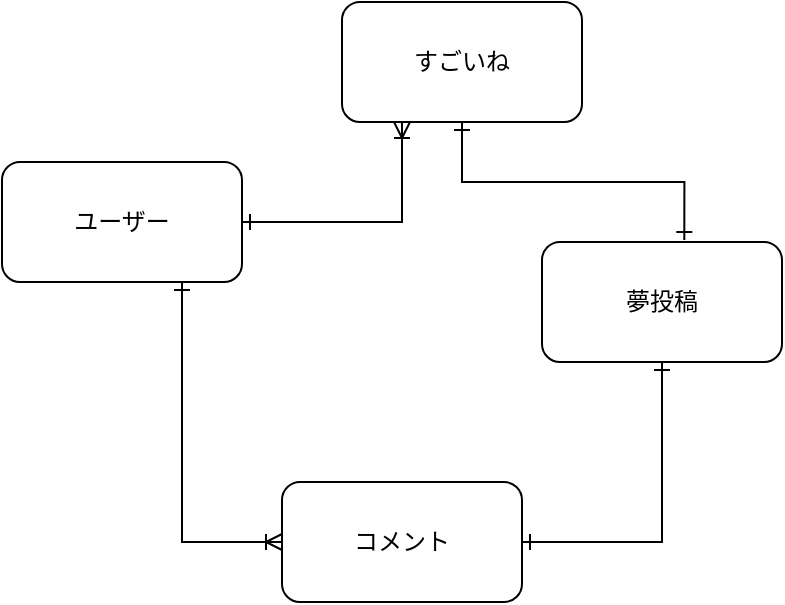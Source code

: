<mxfile version="13.6.5">
    <diagram id="c2NGyTaTv5eDAiIyrBQb" name="ページ1">
        <mxGraphModel dx="888" dy="642" grid="1" gridSize="10" guides="1" tooltips="1" connect="1" arrows="1" fold="1" page="1" pageScale="1" pageWidth="827" pageHeight="1169" math="0" shadow="0">
            <root>
                <mxCell id="0"/>
                <mxCell id="1" parent="0"/>
                <mxCell id="6" value="" style="edgeStyle=orthogonalEdgeStyle;rounded=0;orthogonalLoop=1;jettySize=auto;html=1;startArrow=ERone;startFill=0;endArrow=ERoneToMany;endFill=0;" edge="1" parent="1" source="2" target="5">
                    <mxGeometry relative="1" as="geometry">
                        <Array as="points">
                            <mxPoint x="170" y="300"/>
                        </Array>
                    </mxGeometry>
                </mxCell>
                <mxCell id="8" value="" style="edgeStyle=orthogonalEdgeStyle;rounded=0;orthogonalLoop=1;jettySize=auto;html=1;endArrow=ERoneToMany;endFill=0;startArrow=ERone;startFill=0;" edge="1" parent="1" source="2" target="7">
                    <mxGeometry relative="1" as="geometry">
                        <Array as="points">
                            <mxPoint x="280" y="140"/>
                        </Array>
                    </mxGeometry>
                </mxCell>
                <mxCell id="2" value="ユーザー" style="rounded=1;whiteSpace=wrap;html=1;" vertex="1" parent="1">
                    <mxGeometry x="80" y="110" width="120" height="60" as="geometry"/>
                </mxCell>
                <mxCell id="3" value="夢投稿" style="whiteSpace=wrap;html=1;rounded=1;" vertex="1" parent="1">
                    <mxGeometry x="350" y="150" width="120" height="60" as="geometry"/>
                </mxCell>
                <mxCell id="9" style="edgeStyle=orthogonalEdgeStyle;rounded=0;orthogonalLoop=1;jettySize=auto;html=1;exitX=1;exitY=0.5;exitDx=0;exitDy=0;entryX=0.5;entryY=1;entryDx=0;entryDy=0;endArrow=ERone;endFill=0;startArrow=ERone;startFill=0;" edge="1" parent="1" source="5" target="3">
                    <mxGeometry relative="1" as="geometry">
                        <mxPoint x="410" y="220" as="targetPoint"/>
                    </mxGeometry>
                </mxCell>
                <mxCell id="5" value="コメント" style="whiteSpace=wrap;html=1;rounded=1;" vertex="1" parent="1">
                    <mxGeometry x="220" y="270" width="120" height="60" as="geometry"/>
                </mxCell>
                <mxCell id="11" style="edgeStyle=orthogonalEdgeStyle;rounded=0;orthogonalLoop=1;jettySize=auto;html=1;entryX=0.593;entryY=-0.017;entryDx=0;entryDy=0;entryPerimeter=0;endArrow=ERone;endFill=0;startArrow=ERone;startFill=0;" edge="1" parent="1" source="7" target="3">
                    <mxGeometry relative="1" as="geometry">
                        <mxPoint x="420" y="140" as="targetPoint"/>
                    </mxGeometry>
                </mxCell>
                <mxCell id="7" value="すごいね" style="whiteSpace=wrap;html=1;rounded=1;" vertex="1" parent="1">
                    <mxGeometry x="250" y="30" width="120" height="60" as="geometry"/>
                </mxCell>
            </root>
        </mxGraphModel>
    </diagram>
</mxfile>